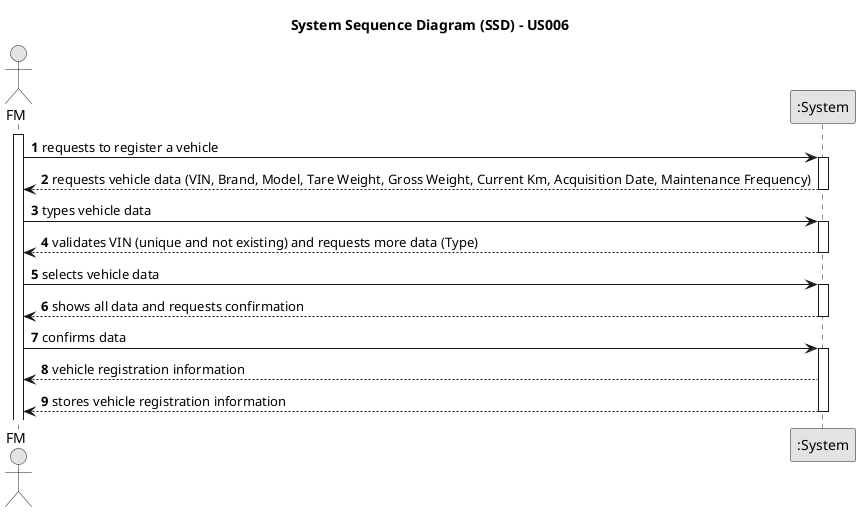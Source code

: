 @startuml
skinparam monochrome true
skinparam packageStyle rectangle
skinparam shadowing false

title System Sequence Diagram (SSD) - US006

autonumber

actor "FM" as FM
participant ":System" as System

activate FM

    FM -> System : requests to register a vehicle
    activate System

        System --> FM : requests vehicle data (VIN, Brand, Model, Tare Weight, Gross Weight, Current Km, Acquisition Date, Maintenance Frequency)
    deactivate System

    FM -> System : types vehicle data
    activate System

        System --> FM : validates VIN (unique and not existing) and requests more data (Type)
    deactivate System

    FM -> System : selects vehicle data
        activate System

        System --> FM : shows all data and requests confirmation
    deactivate System

    FM -> System : confirms data
    activate System

        System --> FM :  vehicle registration information
        System --> FM : stores vehicle registration information
    deactivate System

@enduml